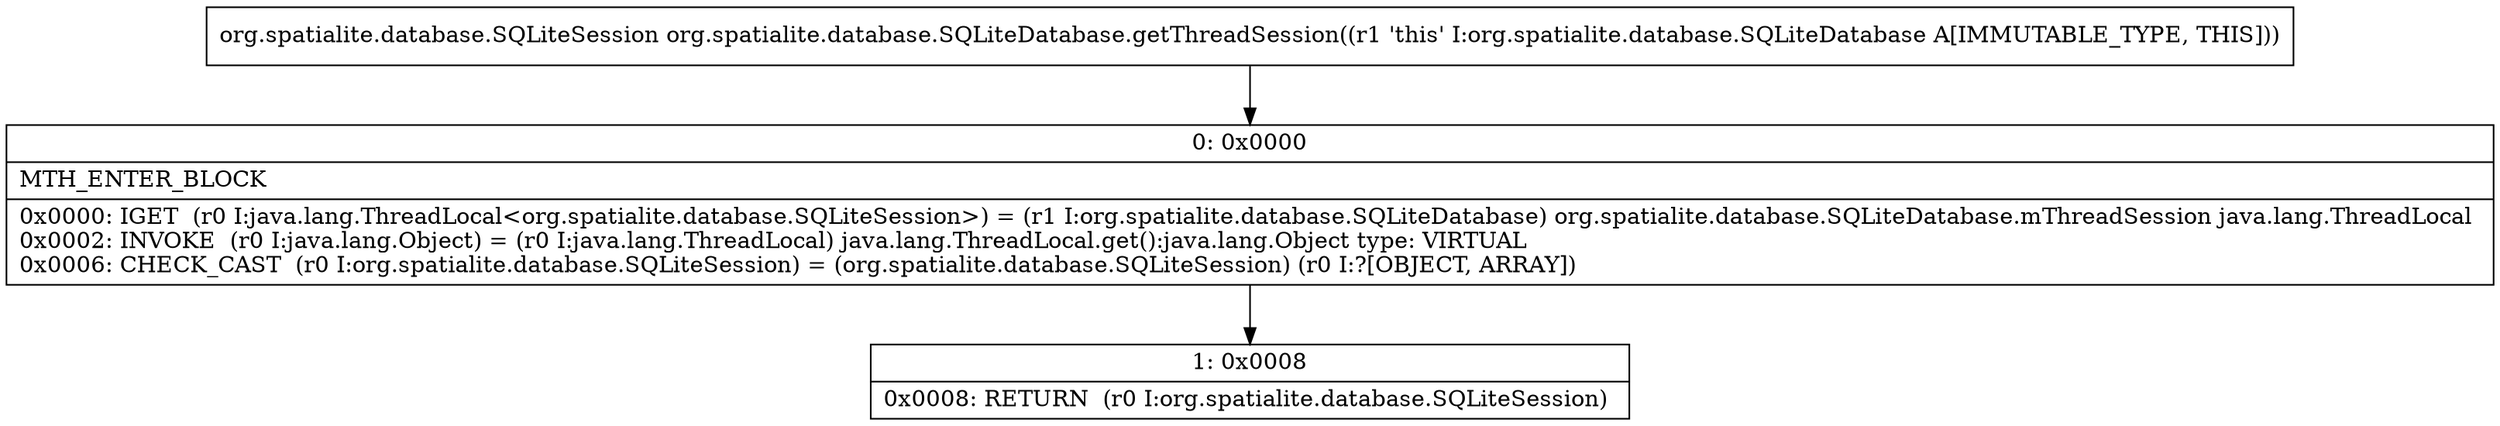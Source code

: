 digraph "CFG fororg.spatialite.database.SQLiteDatabase.getThreadSession()Lorg\/spatialite\/database\/SQLiteSession;" {
Node_0 [shape=record,label="{0\:\ 0x0000|MTH_ENTER_BLOCK\l|0x0000: IGET  (r0 I:java.lang.ThreadLocal\<org.spatialite.database.SQLiteSession\>) = (r1 I:org.spatialite.database.SQLiteDatabase) org.spatialite.database.SQLiteDatabase.mThreadSession java.lang.ThreadLocal \l0x0002: INVOKE  (r0 I:java.lang.Object) = (r0 I:java.lang.ThreadLocal) java.lang.ThreadLocal.get():java.lang.Object type: VIRTUAL \l0x0006: CHECK_CAST  (r0 I:org.spatialite.database.SQLiteSession) = (org.spatialite.database.SQLiteSession) (r0 I:?[OBJECT, ARRAY]) \l}"];
Node_1 [shape=record,label="{1\:\ 0x0008|0x0008: RETURN  (r0 I:org.spatialite.database.SQLiteSession) \l}"];
MethodNode[shape=record,label="{org.spatialite.database.SQLiteSession org.spatialite.database.SQLiteDatabase.getThreadSession((r1 'this' I:org.spatialite.database.SQLiteDatabase A[IMMUTABLE_TYPE, THIS])) }"];
MethodNode -> Node_0;
Node_0 -> Node_1;
}

